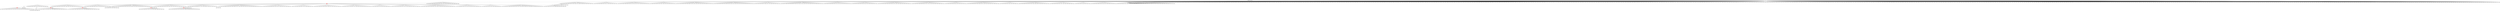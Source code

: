 digraph g {
	"41" -> "42";
	"42" [color=indianred1, style=filled, label="11"];
	"40" -> "41";
	"41" [label="10"];
	"37" -> "38";
	"38" [label="42"];
	"35" -> "36";
	"36" [color=indianred1, style=filled, label="48"];
	"35" -> "37";
	"37" [label="43"];
	"34" -> "35";
	"35" [label="2"];
	"26" -> "27";
	"27" [color=indianred1, style=filled, label="9"];
	"25" -> "26";
	"26" [label="23"];
	"23" -> "24";
	"24" [label="39"];
	"19" -> "20";
	"20" [color=indianred1, style=filled, label="46"];
	"18" -> "19";
	"19" [label="25"];
	"16" -> "17";
	"17" [color=indianred1, style=filled, label="29"];
	"15" -> "16";
	"16" [label="44"];
	"11" -> "12";
	"12" [label="45"];
	"10" -> "11";
	"11" [label="38"];
	"10" -> "13";
	"13" [label="47"];
	"10" -> "14";
	"14" [label="31"];
	"10" -> "15";
	"15" [label="29"];
	"10" -> "18";
	"18" [label="46"];
	"10" -> "21";
	"21" [label="15"];
	"10" -> "22";
	"22" [label="8"];
	"10" -> "23";
	"23" [label="7"];
	"10" -> "25";
	"25" [label="9"];
	"10" -> "28";
	"28" [label="20"];
	"10" -> "29";
	"29" [label="6"];
	"10" -> "30";
	"30" [label="19"];
	"10" -> "31";
	"31" [label="37"];
	"10" -> "32";
	"32" [label="27"];
	"10" -> "33";
	"33" [label="30"];
	"10" -> "34";
	"34" [label="48"];
	"10" -> "39";
	"39" [label="33"];
	"10" -> "40";
	"40" [label="11"];
	"9" -> "10";
	"10" [color=indianred1, style=filled, label="35"];
	"2" -> "3";
	"3" [label="1"];
	"0" -> "1";
	"1" [label="34"];
	"0" -> "2";
	"2" [label="12"];
	"0" -> "4";
	"4" [label="24"];
	"0" -> "5";
	"5" [label="50"];
	"0" -> "6";
	"6" [label="21"];
	"0" -> "7";
	"7" [label="32"];
	"0" -> "8";
	"8" [label="17"];
	"0" -> "9";
	"9" [label="35"];
	"0" -> "43";
	"43" [label="3"];
	"0" -> "44";
	"44" [label="36"];
	"0" -> "45";
	"45" [label="41"];
	"0" -> "46";
	"46" [label="16"];
	"0" -> "47";
	"47" [label="13"];
	"0" -> "48";
	"48" [label="28"];
	"0" -> "49";
	"49" [label="49"];
	"0" -> "50";
	"50" [label="14"];
	"0" -> "51";
	"51" [label="22"];
	"0" -> "52";
	"52" [label="4"];
	"0" -> "53";
	"53" [label="5"];
	"0" -> "54";
	"54" [label="40"];
	"0" -> "55";
	"55" [label="18"];
	"0" -> "56";
	"56" [label="26"];
	"0" [label="germline"];
	"0" -> "cell1";
	"cell1" [shape=box];
	"0" -> "cell2";
	"cell2" [shape=box];
	"34" -> "cell3";
	"cell3" [shape=box];
	"0" -> "cell4";
	"cell4" [shape=box];
	"44" -> "cell5";
	"cell5" [shape=box];
	"0" -> "cell6";
	"cell6" [shape=box];
	"27" -> "cell7";
	"cell7" [shape=box];
	"0" -> "cell8";
	"cell8" [shape=box];
	"0" -> "cell9";
	"cell9" [shape=box];
	"11" -> "cell10";
	"cell10" [shape=box];
	"31" -> "cell11";
	"cell11" [shape=box];
	"48" -> "cell12";
	"cell12" [shape=box];
	"30" -> "cell13";
	"cell13" [shape=box];
	"53" -> "cell14";
	"cell14" [shape=box];
	"0" -> "cell15";
	"cell15" [shape=box];
	"1" -> "cell16";
	"cell16" [shape=box];
	"40" -> "cell17";
	"cell17" [shape=box];
	"0" -> "cell18";
	"cell18" [shape=box];
	"49" -> "cell19";
	"cell19" [shape=box];
	"3" -> "cell20";
	"cell20" [shape=box];
	"0" -> "cell21";
	"cell21" [shape=box];
	"53" -> "cell22";
	"cell22" [shape=box];
	"0" -> "cell23";
	"cell23" [shape=box];
	"36" -> "cell24";
	"cell24" [shape=box];
	"0" -> "cell25";
	"cell25" [shape=box];
	"0" -> "cell26";
	"cell26" [shape=box];
	"0" -> "cell27";
	"cell27" [shape=box];
	"7" -> "cell28";
	"cell28" [shape=box];
	"0" -> "cell29";
	"cell29" [shape=box];
	"4" -> "cell30";
	"cell30" [shape=box];
	"54" -> "cell31";
	"cell31" [shape=box];
	"0" -> "cell32";
	"cell32" [shape=box];
	"29" -> "cell33";
	"cell33" [shape=box];
	"13" -> "cell34";
	"cell34" [shape=box];
	"0" -> "cell35";
	"cell35" [shape=box];
	"0" -> "cell36";
	"cell36" [shape=box];
	"0" -> "cell37";
	"cell37" [shape=box];
	"0" -> "cell38";
	"cell38" [shape=box];
	"0" -> "cell39";
	"cell39" [shape=box];
	"54" -> "cell40";
	"cell40" [shape=box];
	"45" -> "cell41";
	"cell41" [shape=box];
	"0" -> "cell42";
	"cell42" [shape=box];
	"0" -> "cell43";
	"cell43" [shape=box];
	"0" -> "cell44";
	"cell44" [shape=box];
	"0" -> "cell45";
	"cell45" [shape=box];
	"49" -> "cell46";
	"cell46" [shape=box];
	"0" -> "cell47";
	"cell47" [shape=box];
	"0" -> "cell48";
	"cell48" [shape=box];
	"0" -> "cell49";
	"cell49" [shape=box];
	"0" -> "cell50";
	"cell50" [shape=box];
	"0" -> "cell51";
	"cell51" [shape=box];
	"24" -> "cell52";
	"cell52" [shape=box];
	"14" -> "cell53";
	"cell53" [shape=box];
	"45" -> "cell54";
	"cell54" [shape=box];
	"55" -> "cell55";
	"cell55" [shape=box];
	"20" -> "cell56";
	"cell56" [shape=box];
	"0" -> "cell57";
	"cell57" [shape=box];
	"45" -> "cell58";
	"cell58" [shape=box];
	"0" -> "cell59";
	"cell59" [shape=box];
	"0" -> "cell60";
	"cell60" [shape=box];
	"22" -> "cell61";
	"cell61" [shape=box];
	"0" -> "cell62";
	"cell62" [shape=box];
	"0" -> "cell63";
	"cell63" [shape=box];
	"0" -> "cell64";
	"cell64" [shape=box];
	"2" -> "cell65";
	"cell65" [shape=box];
	"0" -> "cell66";
	"cell66" [shape=box];
	"25" -> "cell67";
	"cell67" [shape=box];
	"0" -> "cell68";
	"cell68" [shape=box];
	"0" -> "cell69";
	"cell69" [shape=box];
	"0" -> "cell70";
	"cell70" [shape=box];
	"0" -> "cell71";
	"cell71" [shape=box];
	"0" -> "cell72";
	"cell72" [shape=box];
	"0" -> "cell73";
	"cell73" [shape=box];
	"0" -> "cell74";
	"cell74" [shape=box];
	"23" -> "cell75";
	"cell75" [shape=box];
	"0" -> "cell76";
	"cell76" [shape=box];
	"29" -> "cell77";
	"cell77" [shape=box];
	"48" -> "cell78";
	"cell78" [shape=box];
	"7" -> "cell79";
	"cell79" [shape=box];
	"0" -> "cell80";
	"cell80" [shape=box];
	"0" -> "cell81";
	"cell81" [shape=box];
	"0" -> "cell82";
	"cell82" [shape=box];
	"0" -> "cell83";
	"cell83" [shape=box];
	"0" -> "cell84";
	"cell84" [shape=box];
	"0" -> "cell85";
	"cell85" [shape=box];
	"0" -> "cell86";
	"cell86" [shape=box];
	"33" -> "cell87";
	"cell87" [shape=box];
	"0" -> "cell88";
	"cell88" [shape=box];
	"0" -> "cell89";
	"cell89" [shape=box];
	"46" -> "cell90";
	"cell90" [shape=box];
	"33" -> "cell91";
	"cell91" [shape=box];
	"0" -> "cell92";
	"cell92" [shape=box];
	"22" -> "cell93";
	"cell93" [shape=box];
	"44" -> "cell94";
	"cell94" [shape=box];
	"6" -> "cell95";
	"cell95" [shape=box];
	"0" -> "cell96";
	"cell96" [shape=box];
	"0" -> "cell97";
	"cell97" [shape=box];
	"55" -> "cell98";
	"cell98" [shape=box];
	"0" -> "cell99";
	"cell99" [shape=box];
	"56" -> "cell100";
	"cell100" [shape=box];
	"0" -> "cell101";
	"cell101" [shape=box];
	"0" -> "cell102";
	"cell102" [shape=box];
	"25" -> "cell103";
	"cell103" [shape=box];
	"11" -> "cell104";
	"cell104" [shape=box];
	"0" -> "cell105";
	"cell105" [shape=box];
	"33" -> "cell106";
	"cell106" [shape=box];
	"27" -> "cell107";
	"cell107" [shape=box];
	"0" -> "cell108";
	"cell108" [shape=box];
	"26" -> "cell109";
	"cell109" [shape=box];
	"0" -> "cell110";
	"cell110" [shape=box];
	"0" -> "cell111";
	"cell111" [shape=box];
	"28" -> "cell112";
	"cell112" [shape=box];
	"0" -> "cell113";
	"cell113" [shape=box];
	"0" -> "cell114";
	"cell114" [shape=box];
	"32" -> "cell115";
	"cell115" [shape=box];
	"0" -> "cell116";
	"cell116" [shape=box];
	"0" -> "cell117";
	"cell117" [shape=box];
	"52" -> "cell118";
	"cell118" [shape=box];
	"0" -> "cell119";
	"cell119" [shape=box];
	"50" -> "cell120";
	"cell120" [shape=box];
	"0" -> "cell121";
	"cell121" [shape=box];
	"0" -> "cell122";
	"cell122" [shape=box];
	"0" -> "cell123";
	"cell123" [shape=box];
	"0" -> "cell124";
	"cell124" [shape=box];
	"5" -> "cell125";
	"cell125" [shape=box];
	"45" -> "cell126";
	"cell126" [shape=box];
	"9" -> "cell127";
	"cell127" [shape=box];
	"23" -> "cell128";
	"cell128" [shape=box];
	"36" -> "cell129";
	"cell129" [shape=box];
	"38" -> "cell130";
	"cell130" [shape=box];
	"0" -> "cell131";
	"cell131" [shape=box];
	"0" -> "cell132";
	"cell132" [shape=box];
	"0" -> "cell133";
	"cell133" [shape=box];
	"36" -> "cell134";
	"cell134" [shape=box];
	"0" -> "cell135";
	"cell135" [shape=box];
	"0" -> "cell136";
	"cell136" [shape=box];
	"29" -> "cell137";
	"cell137" [shape=box];
	"0" -> "cell138";
	"cell138" [shape=box];
	"0" -> "cell139";
	"cell139" [shape=box];
	"55" -> "cell140";
	"cell140" [shape=box];
	"6" -> "cell141";
	"cell141" [shape=box];
	"11" -> "cell142";
	"cell142" [shape=box];
	"0" -> "cell143";
	"cell143" [shape=box];
	"0" -> "cell144";
	"cell144" [shape=box];
	"7" -> "cell145";
	"cell145" [shape=box];
	"0" -> "cell146";
	"cell146" [shape=box];
	"33" -> "cell147";
	"cell147" [shape=box];
	"13" -> "cell148";
	"cell148" [shape=box];
	"18" -> "cell149";
	"cell149" [shape=box];
	"0" -> "cell150";
	"cell150" [shape=box];
	"0" -> "cell151";
	"cell151" [shape=box];
	"17" -> "cell152";
	"cell152" [shape=box];
	"49" -> "cell153";
	"cell153" [shape=box];
	"28" -> "cell154";
	"cell154" [shape=box];
	"0" -> "cell155";
	"cell155" [shape=box];
	"54" -> "cell156";
	"cell156" [shape=box];
	"0" -> "cell157";
	"cell157" [shape=box];
	"32" -> "cell158";
	"cell158" [shape=box];
	"0" -> "cell159";
	"cell159" [shape=box];
	"23" -> "cell160";
	"cell160" [shape=box];
	"0" -> "cell161";
	"cell161" [shape=box];
	"0" -> "cell162";
	"cell162" [shape=box];
	"0" -> "cell163";
	"cell163" [shape=box];
	"21" -> "cell164";
	"cell164" [shape=box];
	"0" -> "cell165";
	"cell165" [shape=box];
	"55" -> "cell166";
	"cell166" [shape=box];
	"55" -> "cell167";
	"cell167" [shape=box];
	"28" -> "cell168";
	"cell168" [shape=box];
	"34" -> "cell169";
	"cell169" [shape=box];
	"46" -> "cell170";
	"cell170" [shape=box];
	"55" -> "cell171";
	"cell171" [shape=box];
	"0" -> "cell172";
	"cell172" [shape=box];
	"0" -> "cell173";
	"cell173" [shape=box];
	"17" -> "cell174";
	"cell174" [shape=box];
	"0" -> "cell175";
	"cell175" [shape=box];
	"16" -> "cell176";
	"cell176" [shape=box];
	"14" -> "cell177";
	"cell177" [shape=box];
	"0" -> "cell178";
	"cell178" [shape=box];
	"0" -> "cell179";
	"cell179" [shape=box];
	"56" -> "cell180";
	"cell180" [shape=box];
	"42" -> "cell181";
	"cell181" [shape=box];
	"0" -> "cell182";
	"cell182" [shape=box];
	"9" -> "cell183";
	"cell183" [shape=box];
	"13" -> "cell184";
	"cell184" [shape=box];
	"0" -> "cell185";
	"cell185" [shape=box];
	"45" -> "cell186";
	"cell186" [shape=box];
	"34" -> "cell187";
	"cell187" [shape=box];
	"55" -> "cell188";
	"cell188" [shape=box];
	"0" -> "cell189";
	"cell189" [shape=box];
	"20" -> "cell190";
	"cell190" [shape=box];
	"6" -> "cell191";
	"cell191" [shape=box];
	"46" -> "cell192";
	"cell192" [shape=box];
	"4" -> "cell193";
	"cell193" [shape=box];
	"0" -> "cell194";
	"cell194" [shape=box];
	"0" -> "cell195";
	"cell195" [shape=box];
	"0" -> "cell196";
	"cell196" [shape=box];
	"0" -> "cell197";
	"cell197" [shape=box];
	"0" -> "cell198";
	"cell198" [shape=box];
	"7" -> "cell199";
	"cell199" [shape=box];
	"14" -> "cell200";
	"cell200" [shape=box];
	"46" -> "cell201";
	"cell201" [shape=box];
	"0" -> "cell202";
	"cell202" [shape=box];
	"0" -> "cell203";
	"cell203" [shape=box];
	"12" -> "cell204";
	"cell204" [shape=box];
	"44" -> "cell205";
	"cell205" [shape=box];
	"36" -> "cell206";
	"cell206" [shape=box];
	"0" -> "cell207";
	"cell207" [shape=box];
	"0" -> "cell208";
	"cell208" [shape=box];
	"8" -> "cell209";
	"cell209" [shape=box];
	"30" -> "cell210";
	"cell210" [shape=box];
	"31" -> "cell211";
	"cell211" [shape=box];
	"0" -> "cell212";
	"cell212" [shape=box];
	"0" -> "cell213";
	"cell213" [shape=box];
	"47" -> "cell214";
	"cell214" [shape=box];
	"13" -> "cell215";
	"cell215" [shape=box];
	"50" -> "cell216";
	"cell216" [shape=box];
	"0" -> "cell217";
	"cell217" [shape=box];
	"12" -> "cell218";
	"cell218" [shape=box];
	"29" -> "cell219";
	"cell219" [shape=box];
	"0" -> "cell220";
	"cell220" [shape=box];
	"0" -> "cell221";
	"cell221" [shape=box];
	"22" -> "cell222";
	"cell222" [shape=box];
	"43" -> "cell223";
	"cell223" [shape=box];
	"7" -> "cell224";
	"cell224" [shape=box];
	"0" -> "cell225";
	"cell225" [shape=box];
	"0" -> "cell226";
	"cell226" [shape=box];
	"9" -> "cell227";
	"cell227" [shape=box];
	"0" -> "cell228";
	"cell228" [shape=box];
	"48" -> "cell229";
	"cell229" [shape=box];
	"0" -> "cell230";
	"cell230" [shape=box];
	"30" -> "cell231";
	"cell231" [shape=box];
	"32" -> "cell232";
	"cell232" [shape=box];
	"32" -> "cell233";
	"cell233" [shape=box];
	"19" -> "cell234";
	"cell234" [shape=box];
	"27" -> "cell235";
	"cell235" [shape=box];
	"43" -> "cell236";
	"cell236" [shape=box];
	"0" -> "cell237";
	"cell237" [shape=box];
	"0" -> "cell238";
	"cell238" [shape=box];
	"0" -> "cell239";
	"cell239" [shape=box];
	"0" -> "cell240";
	"cell240" [shape=box];
	"0" -> "cell241";
	"cell241" [shape=box];
	"4" -> "cell242";
	"cell242" [shape=box];
	"17" -> "cell243";
	"cell243" [shape=box];
	"8" -> "cell244";
	"cell244" [shape=box];
	"0" -> "cell245";
	"cell245" [shape=box];
	"0" -> "cell246";
	"cell246" [shape=box];
	"1" -> "cell247";
	"cell247" [shape=box];
	"0" -> "cell248";
	"cell248" [shape=box];
	"29" -> "cell249";
	"cell249" [shape=box];
	"0" -> "cell250";
	"cell250" [shape=box];
	"0" -> "cell251";
	"cell251" [shape=box];
	"14" -> "cell252";
	"cell252" [shape=box];
	"0" -> "cell253";
	"cell253" [shape=box];
	"6" -> "cell254";
	"cell254" [shape=box];
	"17" -> "cell255";
	"cell255" [shape=box];
	"40" -> "cell256";
	"cell256" [shape=box];
	"0" -> "cell257";
	"cell257" [shape=box];
	"2" -> "cell258";
	"cell258" [shape=box];
	"29" -> "cell259";
	"cell259" [shape=box];
	"0" -> "cell260";
	"cell260" [shape=box];
	"20" -> "cell261";
	"cell261" [shape=box];
	"0" -> "cell262";
	"cell262" [shape=box];
	"0" -> "cell263";
	"cell263" [shape=box];
	"42" -> "cell264";
	"cell264" [shape=box];
	"2" -> "cell265";
	"cell265" [shape=box];
	"0" -> "cell266";
	"cell266" [shape=box];
	"6" -> "cell267";
	"cell267" [shape=box];
	"0" -> "cell268";
	"cell268" [shape=box];
	"20" -> "cell269";
	"cell269" [shape=box];
	"0" -> "cell270";
	"cell270" [shape=box];
	"0" -> "cell271";
	"cell271" [shape=box];
	"0" -> "cell272";
	"cell272" [shape=box];
	"29" -> "cell273";
	"cell273" [shape=box];
	"43" -> "cell274";
	"cell274" [shape=box];
	"0" -> "cell275";
	"cell275" [shape=box];
	"0" -> "cell276";
	"cell276" [shape=box];
	"42" -> "cell277";
	"cell277" [shape=box];
	"0" -> "cell278";
	"cell278" [shape=box];
	"17" -> "cell279";
	"cell279" [shape=box];
	"34" -> "cell280";
	"cell280" [shape=box];
	"0" -> "cell281";
	"cell281" [shape=box];
	"0" -> "cell282";
	"cell282" [shape=box];
	"28" -> "cell283";
	"cell283" [shape=box];
	"50" -> "cell284";
	"cell284" [shape=box];
	"2" -> "cell285";
	"cell285" [shape=box];
	"49" -> "cell286";
	"cell286" [shape=box];
	"53" -> "cell287";
	"cell287" [shape=box];
	"0" -> "cell288";
	"cell288" [shape=box];
	"0" -> "cell289";
	"cell289" [shape=box];
	"0" -> "cell290";
	"cell290" [shape=box];
	"0" -> "cell291";
	"cell291" [shape=box];
	"28" -> "cell292";
	"cell292" [shape=box];
	"0" -> "cell293";
	"cell293" [shape=box];
	"30" -> "cell294";
	"cell294" [shape=box];
	"0" -> "cell295";
	"cell295" [shape=box];
	"32" -> "cell296";
	"cell296" [shape=box];
	"21" -> "cell297";
	"cell297" [shape=box];
	"0" -> "cell298";
	"cell298" [shape=box];
	"55" -> "cell299";
	"cell299" [shape=box];
	"53" -> "cell300";
	"cell300" [shape=box];
	"0" -> "cell301";
	"cell301" [shape=box];
	"0" -> "cell302";
	"cell302" [shape=box];
	"0" -> "cell303";
	"cell303" [shape=box];
	"0" -> "cell304";
	"cell304" [shape=box];
	"51" -> "cell305";
	"cell305" [shape=box];
	"0" -> "cell306";
	"cell306" [shape=box];
	"0" -> "cell307";
	"cell307" [shape=box];
	"0" -> "cell308";
	"cell308" [shape=box];
	"14" -> "cell309";
	"cell309" [shape=box];
	"0" -> "cell310";
	"cell310" [shape=box];
	"47" -> "cell311";
	"cell311" [shape=box];
	"0" -> "cell312";
	"cell312" [shape=box];
	"0" -> "cell313";
	"cell313" [shape=box];
	"29" -> "cell314";
	"cell314" [shape=box];
	"0" -> "cell315";
	"cell315" [shape=box];
	"0" -> "cell316";
	"cell316" [shape=box];
	"0" -> "cell317";
	"cell317" [shape=box];
	"0" -> "cell318";
	"cell318" [shape=box];
	"0" -> "cell319";
	"cell319" [shape=box];
	"51" -> "cell320";
	"cell320" [shape=box];
	"4" -> "cell321";
	"cell321" [shape=box];
	"48" -> "cell322";
	"cell322" [shape=box];
	"49" -> "cell323";
	"cell323" [shape=box];
	"0" -> "cell324";
	"cell324" [shape=box];
	"0" -> "cell325";
	"cell325" [shape=box];
	"51" -> "cell326";
	"cell326" [shape=box];
	"21" -> "cell327";
	"cell327" [shape=box];
	"33" -> "cell328";
	"cell328" [shape=box];
	"0" -> "cell329";
	"cell329" [shape=box];
	"0" -> "cell330";
	"cell330" [shape=box];
	"53" -> "cell331";
	"cell331" [shape=box];
	"45" -> "cell332";
	"cell332" [shape=box];
	"0" -> "cell333";
	"cell333" [shape=box];
	"15" -> "cell334";
	"cell334" [shape=box];
	"0" -> "cell335";
	"cell335" [shape=box];
	"31" -> "cell336";
	"cell336" [shape=box];
	"0" -> "cell337";
	"cell337" [shape=box];
	"23" -> "cell338";
	"cell338" [shape=box];
	"0" -> "cell339";
	"cell339" [shape=box];
	"0" -> "cell340";
	"cell340" [shape=box];
	"0" -> "cell341";
	"cell341" [shape=box];
	"0" -> "cell342";
	"cell342" [shape=box];
	"0" -> "cell343";
	"cell343" [shape=box];
	"54" -> "cell344";
	"cell344" [shape=box];
	"0" -> "cell345";
	"cell345" [shape=box];
	"0" -> "cell346";
	"cell346" [shape=box];
	"0" -> "cell347";
	"cell347" [shape=box];
	"23" -> "cell348";
	"cell348" [shape=box];
	"0" -> "cell349";
	"cell349" [shape=box];
	"45" -> "cell350";
	"cell350" [shape=box];
	"0" -> "cell351";
	"cell351" [shape=box];
	"0" -> "cell352";
	"cell352" [shape=box];
	"51" -> "cell353";
	"cell353" [shape=box];
	"0" -> "cell354";
	"cell354" [shape=box];
	"14" -> "cell355";
	"cell355" [shape=box];
	"0" -> "cell356";
	"cell356" [shape=box];
	"0" -> "cell357";
	"cell357" [shape=box];
	"42" -> "cell358";
	"cell358" [shape=box];
	"0" -> "cell359";
	"cell359" [shape=box];
	"0" -> "cell360";
	"cell360" [shape=box];
	"27" -> "cell361";
	"cell361" [shape=box];
	"39" -> "cell362";
	"cell362" [shape=box];
	"0" -> "cell363";
	"cell363" [shape=box];
	"43" -> "cell364";
	"cell364" [shape=box];
	"54" -> "cell365";
	"cell365" [shape=box];
	"5" -> "cell366";
	"cell366" [shape=box];
	"0" -> "cell367";
	"cell367" [shape=box];
	"0" -> "cell368";
	"cell368" [shape=box];
	"15" -> "cell369";
	"cell369" [shape=box];
	"0" -> "cell370";
	"cell370" [shape=box];
	"0" -> "cell371";
	"cell371" [shape=box];
	"18" -> "cell372";
	"cell372" [shape=box];
	"0" -> "cell373";
	"cell373" [shape=box];
	"0" -> "cell374";
	"cell374" [shape=box];
	"33" -> "cell375";
	"cell375" [shape=box];
	"0" -> "cell376";
	"cell376" [shape=box];
	"25" -> "cell377";
	"cell377" [shape=box];
	"0" -> "cell378";
	"cell378" [shape=box];
	"0" -> "cell379";
	"cell379" [shape=box];
	"11" -> "cell380";
	"cell380" [shape=box];
	"1" -> "cell381";
	"cell381" [shape=box];
	"0" -> "cell382";
	"cell382" [shape=box];
	"0" -> "cell383";
	"cell383" [shape=box];
	"0" -> "cell384";
	"cell384" [shape=box];
	"0" -> "cell385";
	"cell385" [shape=box];
	"0" -> "cell386";
	"cell386" [shape=box];
	"55" -> "cell387";
	"cell387" [shape=box];
	"25" -> "cell388";
	"cell388" [shape=box];
	"0" -> "cell389";
	"cell389" [shape=box];
	"45" -> "cell390";
	"cell390" [shape=box];
	"0" -> "cell391";
	"cell391" [shape=box];
	"23" -> "cell392";
	"cell392" [shape=box];
	"0" -> "cell393";
	"cell393" [shape=box];
	"16" -> "cell394";
	"cell394" [shape=box];
	"0" -> "cell395";
	"cell395" [shape=box];
	"2" -> "cell396";
	"cell396" [shape=box];
	"0" -> "cell397";
	"cell397" [shape=box];
	"0" -> "cell398";
	"cell398" [shape=box];
	"0" -> "cell399";
	"cell399" [shape=box];
	"2" -> "cell400";
	"cell400" [shape=box];
	"0" -> "cell401";
	"cell401" [shape=box];
	"46" -> "cell402";
	"cell402" [shape=box];
	"0" -> "cell403";
	"cell403" [shape=box];
	"47" -> "cell404";
	"cell404" [shape=box];
	"33" -> "cell405";
	"cell405" [shape=box];
	"1" -> "cell406";
	"cell406" [shape=box];
	"17" -> "cell407";
	"cell407" [shape=box];
	"0" -> "cell408";
	"cell408" [shape=box];
	"0" -> "cell409";
	"cell409" [shape=box];
	"22" -> "cell410";
	"cell410" [shape=box];
	"22" -> "cell411";
	"cell411" [shape=box];
	"0" -> "cell412";
	"cell412" [shape=box];
	"51" -> "cell413";
	"cell413" [shape=box];
	"0" -> "cell414";
	"cell414" [shape=box];
	"8" -> "cell415";
	"cell415" [shape=box];
	"0" -> "cell416";
	"cell416" [shape=box];
	"36" -> "cell417";
	"cell417" [shape=box];
	"11" -> "cell418";
	"cell418" [shape=box];
	"44" -> "cell419";
	"cell419" [shape=box];
	"0" -> "cell420";
	"cell420" [shape=box];
	"47" -> "cell421";
	"cell421" [shape=box];
	"0" -> "cell422";
	"cell422" [shape=box];
	"5" -> "cell423";
	"cell423" [shape=box];
	"0" -> "cell424";
	"cell424" [shape=box];
	"14" -> "cell425";
	"cell425" [shape=box];
	"33" -> "cell426";
	"cell426" [shape=box];
	"29" -> "cell427";
	"cell427" [shape=box];
	"11" -> "cell428";
	"cell428" [shape=box];
	"5" -> "cell429";
	"cell429" [shape=box];
	"0" -> "cell430";
	"cell430" [shape=box];
	"0" -> "cell431";
	"cell431" [shape=box];
	"8" -> "cell432";
	"cell432" [shape=box];
	"0" -> "cell433";
	"cell433" [shape=box];
	"55" -> "cell434";
	"cell434" [shape=box];
	"19" -> "cell435";
	"cell435" [shape=box];
	"28" -> "cell436";
	"cell436" [shape=box];
	"0" -> "cell437";
	"cell437" [shape=box];
	"40" -> "cell438";
	"cell438" [shape=box];
	"0" -> "cell439";
	"cell439" [shape=box];
	"43" -> "cell440";
	"cell440" [shape=box];
	"20" -> "cell441";
	"cell441" [shape=box];
	"49" -> "cell442";
	"cell442" [shape=box];
	"54" -> "cell443";
	"cell443" [shape=box];
	"0" -> "cell444";
	"cell444" [shape=box];
	"28" -> "cell445";
	"cell445" [shape=box];
	"30" -> "cell446";
	"cell446" [shape=box];
	"0" -> "cell447";
	"cell447" [shape=box];
	"23" -> "cell448";
	"cell448" [shape=box];
	"45" -> "cell449";
	"cell449" [shape=box];
	"0" -> "cell450";
	"cell450" [shape=box];
	"54" -> "cell451";
	"cell451" [shape=box];
	"21" -> "cell452";
	"cell452" [shape=box];
	"0" -> "cell453";
	"cell453" [shape=box];
	"0" -> "cell454";
	"cell454" [shape=box];
	"36" -> "cell455";
	"cell455" [shape=box];
	"54" -> "cell456";
	"cell456" [shape=box];
	"0" -> "cell457";
	"cell457" [shape=box];
	"0" -> "cell458";
	"cell458" [shape=box];
	"44" -> "cell459";
	"cell459" [shape=box];
	"32" -> "cell460";
	"cell460" [shape=box];
	"39" -> "cell461";
	"cell461" [shape=box];
	"0" -> "cell462";
	"cell462" [shape=box];
	"0" -> "cell463";
	"cell463" [shape=box];
	"23" -> "cell464";
	"cell464" [shape=box];
	"0" -> "cell465";
	"cell465" [shape=box];
	"0" -> "cell466";
	"cell466" [shape=box];
	"0" -> "cell467";
	"cell467" [shape=box];
	"0" -> "cell468";
	"cell468" [shape=box];
	"0" -> "cell469";
	"cell469" [shape=box];
	"45" -> "cell470";
	"cell470" [shape=box];
	"0" -> "cell471";
	"cell471" [shape=box];
	"0" -> "cell472";
	"cell472" [shape=box];
	"0" -> "cell473";
	"cell473" [shape=box];
	"2" -> "cell474";
	"cell474" [shape=box];
	"0" -> "cell475";
	"cell475" [shape=box];
	"0" -> "cell476";
	"cell476" [shape=box];
	"0" -> "cell477";
	"cell477" [shape=box];
	"14" -> "cell478";
	"cell478" [shape=box];
	"0" -> "cell479";
	"cell479" [shape=box];
	"0" -> "cell480";
	"cell480" [shape=box];
	"0" -> "cell481";
	"cell481" [shape=box];
	"23" -> "cell482";
	"cell482" [shape=box];
	"0" -> "cell483";
	"cell483" [shape=box];
	"23" -> "cell484";
	"cell484" [shape=box];
	"42" -> "cell485";
	"cell485" [shape=box];
	"0" -> "cell486";
	"cell486" [shape=box];
	"20" -> "cell487";
	"cell487" [shape=box];
	"0" -> "cell488";
	"cell488" [shape=box];
	"0" -> "cell489";
	"cell489" [shape=box];
	"0" -> "cell490";
	"cell490" [shape=box];
	"7" -> "cell491";
	"cell491" [shape=box];
	"3" -> "cell492";
	"cell492" [shape=box];
	"0" -> "cell493";
	"cell493" [shape=box];
	"24" -> "cell494";
	"cell494" [shape=box];
	"0" -> "cell495";
	"cell495" [shape=box];
	"9" -> "cell496";
	"cell496" [shape=box];
	"17" -> "cell497";
	"cell497" [shape=box];
	"0" -> "cell498";
	"cell498" [shape=box];
	"36" -> "cell499";
	"cell499" [shape=box];
	"0" -> "cell500";
	"cell500" [shape=box];
	"0" -> "cell501";
	"cell501" [shape=box];
	"26" -> "cell502";
	"cell502" [shape=box];
	"0" -> "cell503";
	"cell503" [shape=box];
	"40" -> "cell504";
	"cell504" [shape=box];
	"36" -> "cell505";
	"cell505" [shape=box];
	"0" -> "cell506";
	"cell506" [shape=box];
	"0" -> "cell507";
	"cell507" [shape=box];
	"40" -> "cell508";
	"cell508" [shape=box];
	"15" -> "cell509";
	"cell509" [shape=box];
	"56" -> "cell510";
	"cell510" [shape=box];
	"7" -> "cell511";
	"cell511" [shape=box];
	"20" -> "cell512";
	"cell512" [shape=box];
	"0" -> "cell513";
	"cell513" [shape=box];
	"0" -> "cell514";
	"cell514" [shape=box];
	"47" -> "cell515";
	"cell515" [shape=box];
	"0" -> "cell516";
	"cell516" [shape=box];
	"21" -> "cell517";
	"cell517" [shape=box];
	"46" -> "cell518";
	"cell518" [shape=box];
	"0" -> "cell519";
	"cell519" [shape=box];
	"0" -> "cell520";
	"cell520" [shape=box];
	"0" -> "cell521";
	"cell521" [shape=box];
	"0" -> "cell522";
	"cell522" [shape=box];
	"0" -> "cell523";
	"cell523" [shape=box];
	"0" -> "cell524";
	"cell524" [shape=box];
	"36" -> "cell525";
	"cell525" [shape=box];
	"0" -> "cell526";
	"cell526" [shape=box];
	"5" -> "cell527";
	"cell527" [shape=box];
	"0" -> "cell528";
	"cell528" [shape=box];
	"4" -> "cell529";
	"cell529" [shape=box];
	"9" -> "cell530";
	"cell530" [shape=box];
	"18" -> "cell531";
	"cell531" [shape=box];
	"7" -> "cell532";
	"cell532" [shape=box];
	"0" -> "cell533";
	"cell533" [shape=box];
	"21" -> "cell534";
	"cell534" [shape=box];
	"1" -> "cell535";
	"cell535" [shape=box];
	"0" -> "cell536";
	"cell536" [shape=box];
	"0" -> "cell537";
	"cell537" [shape=box];
	"0" -> "cell538";
	"cell538" [shape=box];
	"40" -> "cell539";
	"cell539" [shape=box];
	"0" -> "cell540";
	"cell540" [shape=box];
	"0" -> "cell541";
	"cell541" [shape=box];
	"0" -> "cell542";
	"cell542" [shape=box];
	"22" -> "cell543";
	"cell543" [shape=box];
	"6" -> "cell544";
	"cell544" [shape=box];
	"0" -> "cell545";
	"cell545" [shape=box];
	"8" -> "cell546";
	"cell546" [shape=box];
	"0" -> "cell547";
	"cell547" [shape=box];
	"45" -> "cell548";
	"cell548" [shape=box];
	"0" -> "cell549";
	"cell549" [shape=box];
	"21" -> "cell550";
	"cell550" [shape=box];
	"0" -> "cell551";
	"cell551" [shape=box];
	"43" -> "cell552";
	"cell552" [shape=box];
	"0" -> "cell553";
	"cell553" [shape=box];
	"6" -> "cell554";
	"cell554" [shape=box];
	"0" -> "cell555";
	"cell555" [shape=box];
	"0" -> "cell556";
	"cell556" [shape=box];
	"21" -> "cell557";
	"cell557" [shape=box];
	"47" -> "cell558";
	"cell558" [shape=box];
	"17" -> "cell559";
	"cell559" [shape=box];
	"14" -> "cell560";
	"cell560" [shape=box];
	"1" -> "cell561";
	"cell561" [shape=box];
	"27" -> "cell562";
	"cell562" [shape=box];
	"0" -> "cell563";
	"cell563" [shape=box];
	"44" -> "cell564";
	"cell564" [shape=box];
	"0" -> "cell565";
	"cell565" [shape=box];
	"0" -> "cell566";
	"cell566" [shape=box];
	"0" -> "cell567";
	"cell567" [shape=box];
	"55" -> "cell568";
	"cell568" [shape=box];
	"0" -> "cell569";
	"cell569" [shape=box];
	"49" -> "cell570";
	"cell570" [shape=box];
	"0" -> "cell571";
	"cell571" [shape=box];
	"0" -> "cell572";
	"cell572" [shape=box];
	"9" -> "cell573";
	"cell573" [shape=box];
	"30" -> "cell574";
	"cell574" [shape=box];
	"0" -> "cell575";
	"cell575" [shape=box];
	"0" -> "cell576";
	"cell576" [shape=box];
	"15" -> "cell577";
	"cell577" [shape=box];
	"2" -> "cell578";
	"cell578" [shape=box];
	"0" -> "cell579";
	"cell579" [shape=box];
	"13" -> "cell580";
	"cell580" [shape=box];
	"39" -> "cell581";
	"cell581" [shape=box];
	"20" -> "cell582";
	"cell582" [shape=box];
	"0" -> "cell583";
	"cell583" [shape=box];
	"16" -> "cell584";
	"cell584" [shape=box];
	"0" -> "cell585";
	"cell585" [shape=box];
	"52" -> "cell586";
	"cell586" [shape=box];
	"51" -> "cell587";
	"cell587" [shape=box];
	"0" -> "cell588";
	"cell588" [shape=box];
	"53" -> "cell589";
	"cell589" [shape=box];
	"0" -> "cell590";
	"cell590" [shape=box];
	"51" -> "cell591";
	"cell591" [shape=box];
	"40" -> "cell592";
	"cell592" [shape=box];
	"0" -> "cell593";
	"cell593" [shape=box];
	"0" -> "cell594";
	"cell594" [shape=box];
	"0" -> "cell595";
	"cell595" [shape=box];
	"17" -> "cell596";
	"cell596" [shape=box];
	"56" -> "cell597";
	"cell597" [shape=box];
	"0" -> "cell598";
	"cell598" [shape=box];
	"25" -> "cell599";
	"cell599" [shape=box];
	"0" -> "cell600";
	"cell600" [shape=box];
	"22" -> "cell601";
	"cell601" [shape=box];
	"31" -> "cell602";
	"cell602" [shape=box];
	"48" -> "cell603";
	"cell603" [shape=box];
	"0" -> "cell604";
	"cell604" [shape=box];
	"0" -> "cell605";
	"cell605" [shape=box];
	"47" -> "cell606";
	"cell606" [shape=box];
	"0" -> "cell607";
	"cell607" [shape=box];
	"0" -> "cell608";
	"cell608" [shape=box];
	"0" -> "cell609";
	"cell609" [shape=box];
	"0" -> "cell610";
	"cell610" [shape=box];
	"0" -> "cell611";
	"cell611" [shape=box];
	"11" -> "cell612";
	"cell612" [shape=box];
	"0" -> "cell613";
	"cell613" [shape=box];
	"33" -> "cell614";
	"cell614" [shape=box];
	"45" -> "cell615";
	"cell615" [shape=box];
	"52" -> "cell616";
	"cell616" [shape=box];
	"0" -> "cell617";
	"cell617" [shape=box];
	"0" -> "cell618";
	"cell618" [shape=box];
	"0" -> "cell619";
	"cell619" [shape=box];
	"46" -> "cell620";
	"cell620" [shape=box];
	"33" -> "cell621";
	"cell621" [shape=box];
	"3" -> "cell622";
	"cell622" [shape=box];
	"0" -> "cell623";
	"cell623" [shape=box];
	"51" -> "cell624";
	"cell624" [shape=box];
	"24" -> "cell625";
	"cell625" [shape=box];
	"0" -> "cell626";
	"cell626" [shape=box];
	"34" -> "cell627";
	"cell627" [shape=box];
	"38" -> "cell628";
	"cell628" [shape=box];
	"4" -> "cell629";
	"cell629" [shape=box];
	"30" -> "cell630";
	"cell630" [shape=box];
	"33" -> "cell631";
	"cell631" [shape=box];
	"9" -> "cell632";
	"cell632" [shape=box];
	"15" -> "cell633";
	"cell633" [shape=box];
	"0" -> "cell634";
	"cell634" [shape=box];
	"55" -> "cell635";
	"cell635" [shape=box];
	"48" -> "cell636";
	"cell636" [shape=box];
	"29" -> "cell637";
	"cell637" [shape=box];
	"0" -> "cell638";
	"cell638" [shape=box];
	"9" -> "cell639";
	"cell639" [shape=box];
	"7" -> "cell640";
	"cell640" [shape=box];
	"0" -> "cell641";
	"cell641" [shape=box];
	"0" -> "cell642";
	"cell642" [shape=box];
	"0" -> "cell643";
	"cell643" [shape=box];
	"1" -> "cell644";
	"cell644" [shape=box];
	"51" -> "cell645";
	"cell645" [shape=box];
	"46" -> "cell646";
	"cell646" [shape=box];
	"0" -> "cell647";
	"cell647" [shape=box];
	"0" -> "cell648";
	"cell648" [shape=box];
	"48" -> "cell649";
	"cell649" [shape=box];
	"23" -> "cell650";
	"cell650" [shape=box];
	"45" -> "cell651";
	"cell651" [shape=box];
	"50" -> "cell652";
	"cell652" [shape=box];
	"33" -> "cell653";
	"cell653" [shape=box];
	"36" -> "cell654";
	"cell654" [shape=box];
	"0" -> "cell655";
	"cell655" [shape=box];
	"13" -> "cell656";
	"cell656" [shape=box];
	"18" -> "cell657";
	"cell657" [shape=box];
	"0" -> "cell658";
	"cell658" [shape=box];
	"43" -> "cell659";
	"cell659" [shape=box];
	"0" -> "cell660";
	"cell660" [shape=box];
	"11" -> "cell661";
	"cell661" [shape=box];
	"0" -> "cell662";
	"cell662" [shape=box];
	"0" -> "cell663";
	"cell663" [shape=box];
	"42" -> "cell664";
	"cell664" [shape=box];
	"11" -> "cell665";
	"cell665" [shape=box];
	"27" -> "cell666";
	"cell666" [shape=box];
	"0" -> "cell667";
	"cell667" [shape=box];
	"49" -> "cell668";
	"cell668" [shape=box];
	"6" -> "cell669";
	"cell669" [shape=box];
	"0" -> "cell670";
	"cell670" [shape=box];
	"0" -> "cell671";
	"cell671" [shape=box];
	"0" -> "cell672";
	"cell672" [shape=box];
	"13" -> "cell673";
	"cell673" [shape=box];
	"39" -> "cell674";
	"cell674" [shape=box];
	"0" -> "cell675";
	"cell675" [shape=box];
	"0" -> "cell676";
	"cell676" [shape=box];
	"0" -> "cell677";
	"cell677" [shape=box];
	"44" -> "cell678";
	"cell678" [shape=box];
	"30" -> "cell679";
	"cell679" [shape=box];
	"15" -> "cell680";
	"cell680" [shape=box];
	"30" -> "cell681";
	"cell681" [shape=box];
	"23" -> "cell682";
	"cell682" [shape=box];
	"0" -> "cell683";
	"cell683" [shape=box];
	"2" -> "cell684";
	"cell684" [shape=box];
	"30" -> "cell685";
	"cell685" [shape=box];
	"25" -> "cell686";
	"cell686" [shape=box];
	"9" -> "cell687";
	"cell687" [shape=box];
	"51" -> "cell688";
	"cell688" [shape=box];
	"17" -> "cell689";
	"cell689" [shape=box];
	"0" -> "cell690";
	"cell690" [shape=box];
	"0" -> "cell691";
	"cell691" [shape=box];
	"0" -> "cell692";
	"cell692" [shape=box];
	"0" -> "cell693";
	"cell693" [shape=box];
	"0" -> "cell694";
	"cell694" [shape=box];
	"0" -> "cell695";
	"cell695" [shape=box];
	"0" -> "cell696";
	"cell696" [shape=box];
	"43" -> "cell697";
	"cell697" [shape=box];
	"51" -> "cell698";
	"cell698" [shape=box];
	"0" -> "cell699";
	"cell699" [shape=box];
	"0" -> "cell700";
	"cell700" [shape=box];
	"0" -> "cell701";
	"cell701" [shape=box];
	"0" -> "cell702";
	"cell702" [shape=box];
	"42" -> "cell703";
	"cell703" [shape=box];
	"24" -> "cell704";
	"cell704" [shape=box];
	"6" -> "cell705";
	"cell705" [shape=box];
	"23" -> "cell706";
	"cell706" [shape=box];
	"0" -> "cell707";
	"cell707" [shape=box];
	"41" -> "cell708";
	"cell708" [shape=box];
	"18" -> "cell709";
	"cell709" [shape=box];
	"0" -> "cell710";
	"cell710" [shape=box];
	"0" -> "cell711";
	"cell711" [shape=box];
	"1" -> "cell712";
	"cell712" [shape=box];
	"0" -> "cell713";
	"cell713" [shape=box];
	"3" -> "cell714";
	"cell714" [shape=box];
	"0" -> "cell715";
	"cell715" [shape=box];
	"0" -> "cell716";
	"cell716" [shape=box];
	"15" -> "cell717";
	"cell717" [shape=box];
	"0" -> "cell718";
	"cell718" [shape=box];
	"8" -> "cell719";
	"cell719" [shape=box];
	"0" -> "cell720";
	"cell720" [shape=box];
	"0" -> "cell721";
	"cell721" [shape=box];
	"36" -> "cell722";
	"cell722" [shape=box];
	"48" -> "cell723";
	"cell723" [shape=box];
	"47" -> "cell724";
	"cell724" [shape=box];
	"18" -> "cell725";
	"cell725" [shape=box];
	"44" -> "cell726";
	"cell726" [shape=box];
	"47" -> "cell727";
	"cell727" [shape=box];
	"0" -> "cell728";
	"cell728" [shape=box];
	"0" -> "cell729";
	"cell729" [shape=box];
	"55" -> "cell730";
	"cell730" [shape=box];
	"0" -> "cell731";
	"cell731" [shape=box];
	"0" -> "cell732";
	"cell732" [shape=box];
	"0" -> "cell733";
	"cell733" [shape=box];
	"0" -> "cell734";
	"cell734" [shape=box];
	"0" -> "cell735";
	"cell735" [shape=box];
	"0" -> "cell736";
	"cell736" [shape=box];
	"0" -> "cell737";
	"cell737" [shape=box];
	"39" -> "cell738";
	"cell738" [shape=box];
	"0" -> "cell739";
	"cell739" [shape=box];
	"0" -> "cell740";
	"cell740" [shape=box];
	"0" -> "cell741";
	"cell741" [shape=box];
	"0" -> "cell742";
	"cell742" [shape=box];
	"11" -> "cell743";
	"cell743" [shape=box];
	"0" -> "cell744";
	"cell744" [shape=box];
	"0" -> "cell745";
	"cell745" [shape=box];
	"50" -> "cell746";
	"cell746" [shape=box];
	"54" -> "cell747";
	"cell747" [shape=box];
	"34" -> "cell748";
	"cell748" [shape=box];
	"47" -> "cell749";
	"cell749" [shape=box];
	"0" -> "cell750";
	"cell750" [shape=box];
	"0" -> "cell751";
	"cell751" [shape=box];
	"0" -> "cell752";
	"cell752" [shape=box];
	"31" -> "cell753";
	"cell753" [shape=box];
	"51" -> "cell754";
	"cell754" [shape=box];
	"0" -> "cell755";
	"cell755" [shape=box];
	"46" -> "cell756";
	"cell756" [shape=box];
	"30" -> "cell757";
	"cell757" [shape=box];
	"0" -> "cell758";
	"cell758" [shape=box];
	"0" -> "cell759";
	"cell759" [shape=box];
	"48" -> "cell760";
	"cell760" [shape=box];
	"0" -> "cell761";
	"cell761" [shape=box];
	"55" -> "cell762";
	"cell762" [shape=box];
	"24" -> "cell763";
	"cell763" [shape=box];
	"39" -> "cell764";
	"cell764" [shape=box];
	"51" -> "cell765";
	"cell765" [shape=box];
	"52" -> "cell766";
	"cell766" [shape=box];
	"0" -> "cell767";
	"cell767" [shape=box];
	"7" -> "cell768";
	"cell768" [shape=box];
	"0" -> "cell769";
	"cell769" [shape=box];
	"11" -> "cell770";
	"cell770" [shape=box];
	"17" -> "cell771";
	"cell771" [shape=box];
	"47" -> "cell772";
	"cell772" [shape=box];
	"36" -> "cell773";
	"cell773" [shape=box];
	"22" -> "cell774";
	"cell774" [shape=box];
	"0" -> "cell775";
	"cell775" [shape=box];
	"0" -> "cell776";
	"cell776" [shape=box];
	"0" -> "cell777";
	"cell777" [shape=box];
	"0" -> "cell778";
	"cell778" [shape=box];
	"31" -> "cell779";
	"cell779" [shape=box];
	"36" -> "cell780";
	"cell780" [shape=box];
	"2" -> "cell781";
	"cell781" [shape=box];
	"42" -> "cell782";
	"cell782" [shape=box];
	"0" -> "cell783";
	"cell783" [shape=box];
	"0" -> "cell784";
	"cell784" [shape=box];
	"52" -> "cell785";
	"cell785" [shape=box];
	"0" -> "cell786";
	"cell786" [shape=box];
	"15" -> "cell787";
	"cell787" [shape=box];
	"0" -> "cell788";
	"cell788" [shape=box];
	"0" -> "cell789";
	"cell789" [shape=box];
	"34" -> "cell790";
	"cell790" [shape=box];
	"38" -> "cell791";
	"cell791" [shape=box];
	"46" -> "cell792";
	"cell792" [shape=box];
	"0" -> "cell793";
	"cell793" [shape=box];
	"37" -> "cell794";
	"cell794" [shape=box];
	"43" -> "cell795";
	"cell795" [shape=box];
	"7" -> "cell796";
	"cell796" [shape=box];
	"43" -> "cell797";
	"cell797" [shape=box];
	"0" -> "cell798";
	"cell798" [shape=box];
	"13" -> "cell799";
	"cell799" [shape=box];
	"0" -> "cell800";
	"cell800" [shape=box];
	"47" -> "cell801";
	"cell801" [shape=box];
	"0" -> "cell802";
	"cell802" [shape=box];
	"32" -> "cell803";
	"cell803" [shape=box];
	"0" -> "cell804";
	"cell804" [shape=box];
	"0" -> "cell805";
	"cell805" [shape=box];
	"43" -> "cell806";
	"cell806" [shape=box];
	"0" -> "cell807";
	"cell807" [shape=box];
	"1" -> "cell808";
	"cell808" [shape=box];
	"29" -> "cell809";
	"cell809" [shape=box];
	"0" -> "cell810";
	"cell810" [shape=box];
	"0" -> "cell811";
	"cell811" [shape=box];
	"0" -> "cell812";
	"cell812" [shape=box];
	"38" -> "cell813";
	"cell813" [shape=box];
	"43" -> "cell814";
	"cell814" [shape=box];
	"4" -> "cell815";
	"cell815" [shape=box];
	"0" -> "cell816";
	"cell816" [shape=box];
	"0" -> "cell817";
	"cell817" [shape=box];
	"5" -> "cell818";
	"cell818" [shape=box];
	"0" -> "cell819";
	"cell819" [shape=box];
	"13" -> "cell820";
	"cell820" [shape=box];
	"55" -> "cell821";
	"cell821" [shape=box];
	"0" -> "cell822";
	"cell822" [shape=box];
	"25" -> "cell823";
	"cell823" [shape=box];
	"0" -> "cell824";
	"cell824" [shape=box];
	"49" -> "cell825";
	"cell825" [shape=box];
	"0" -> "cell826";
	"cell826" [shape=box];
	"49" -> "cell827";
	"cell827" [shape=box];
	"0" -> "cell828";
	"cell828" [shape=box];
	"0" -> "cell829";
	"cell829" [shape=box];
	"8" -> "cell830";
	"cell830" [shape=box];
	"0" -> "cell831";
	"cell831" [shape=box];
	"0" -> "cell832";
	"cell832" [shape=box];
	"0" -> "cell833";
	"cell833" [shape=box];
	"0" -> "cell834";
	"cell834" [shape=box];
	"0" -> "cell835";
	"cell835" [shape=box];
	"0" -> "cell836";
	"cell836" [shape=box];
	"17" -> "cell837";
	"cell837" [shape=box];
	"0" -> "cell838";
	"cell838" [shape=box];
	"0" -> "cell839";
	"cell839" [shape=box];
	"0" -> "cell840";
	"cell840" [shape=box];
	"0" -> "cell841";
	"cell841" [shape=box];
	"47" -> "cell842";
	"cell842" [shape=box];
	"36" -> "cell843";
	"cell843" [shape=box];
	"0" -> "cell844";
	"cell844" [shape=box];
	"0" -> "cell845";
	"cell845" [shape=box];
	"0" -> "cell846";
	"cell846" [shape=box];
	"0" -> "cell847";
	"cell847" [shape=box];
	"42" -> "cell848";
	"cell848" [shape=box];
	"0" -> "cell849";
	"cell849" [shape=box];
	"0" -> "cell850";
	"cell850" [shape=box];
	"0" -> "cell851";
	"cell851" [shape=box];
	"50" -> "cell852";
	"cell852" [shape=box];
	"3" -> "cell853";
	"cell853" [shape=box];
	"22" -> "cell854";
	"cell854" [shape=box];
	"27" -> "cell855";
	"cell855" [shape=box];
	"32" -> "cell856";
	"cell856" [shape=box];
	"23" -> "cell857";
	"cell857" [shape=box];
	"0" -> "cell858";
	"cell858" [shape=box];
	"0" -> "cell859";
	"cell859" [shape=box];
	"0" -> "cell860";
	"cell860" [shape=box];
	"54" -> "cell861";
	"cell861" [shape=box];
	"0" -> "cell862";
	"cell862" [shape=box];
	"0" -> "cell863";
	"cell863" [shape=box];
	"47" -> "cell864";
	"cell864" [shape=box];
	"11" -> "cell865";
	"cell865" [shape=box];
	"0" -> "cell866";
	"cell866" [shape=box];
	"5" -> "cell867";
	"cell867" [shape=box];
	"0" -> "cell868";
	"cell868" [shape=box];
	"2" -> "cell869";
	"cell869" [shape=box];
	"52" -> "cell870";
	"cell870" [shape=box];
	"29" -> "cell871";
	"cell871" [shape=box];
	"28" -> "cell872";
	"cell872" [shape=box];
	"0" -> "cell873";
	"cell873" [shape=box];
	"23" -> "cell874";
	"cell874" [shape=box];
	"0" -> "cell875";
	"cell875" [shape=box];
	"0" -> "cell876";
	"cell876" [shape=box];
	"13" -> "cell877";
	"cell877" [shape=box];
	"2" -> "cell878";
	"cell878" [shape=box];
	"43" -> "cell879";
	"cell879" [shape=box];
	"49" -> "cell880";
	"cell880" [shape=box];
	"6" -> "cell881";
	"cell881" [shape=box];
	"54" -> "cell882";
	"cell882" [shape=box];
	"11" -> "cell883";
	"cell883" [shape=box];
	"0" -> "cell884";
	"cell884" [shape=box];
	"0" -> "cell885";
	"cell885" [shape=box];
	"30" -> "cell886";
	"cell886" [shape=box];
	"0" -> "cell887";
	"cell887" [shape=box];
	"15" -> "cell888";
	"cell888" [shape=box];
	"36" -> "cell889";
	"cell889" [shape=box];
	"6" -> "cell890";
	"cell890" [shape=box];
	"25" -> "cell891";
	"cell891" [shape=box];
	"0" -> "cell892";
	"cell892" [shape=box];
	"40" -> "cell893";
	"cell893" [shape=box];
	"32" -> "cell894";
	"cell894" [shape=box];
	"55" -> "cell895";
	"cell895" [shape=box];
	"15" -> "cell896";
	"cell896" [shape=box];
	"0" -> "cell897";
	"cell897" [shape=box];
	"0" -> "cell898";
	"cell898" [shape=box];
	"0" -> "cell899";
	"cell899" [shape=box];
	"0" -> "cell900";
	"cell900" [shape=box];
	"0" -> "cell901";
	"cell901" [shape=box];
	"46" -> "cell902";
	"cell902" [shape=box];
	"0" -> "cell903";
	"cell903" [shape=box];
	"33" -> "cell904";
	"cell904" [shape=box];
	"21" -> "cell905";
	"cell905" [shape=box];
	"0" -> "cell906";
	"cell906" [shape=box];
	"9" -> "cell907";
	"cell907" [shape=box];
	"38" -> "cell908";
	"cell908" [shape=box];
	"33" -> "cell909";
	"cell909" [shape=box];
	"36" -> "cell910";
	"cell910" [shape=box];
	"33" -> "cell911";
	"cell911" [shape=box];
	"20" -> "cell912";
	"cell912" [shape=box];
	"0" -> "cell913";
	"cell913" [shape=box];
	"7" -> "cell914";
	"cell914" [shape=box];
	"0" -> "cell915";
	"cell915" [shape=box];
	"9" -> "cell916";
	"cell916" [shape=box];
	"0" -> "cell917";
	"cell917" [shape=box];
	"0" -> "cell918";
	"cell918" [shape=box];
	"33" -> "cell919";
	"cell919" [shape=box];
	"18" -> "cell920";
	"cell920" [shape=box];
	"0" -> "cell921";
	"cell921" [shape=box];
	"0" -> "cell922";
	"cell922" [shape=box];
	"0" -> "cell923";
	"cell923" [shape=box];
	"31" -> "cell924";
	"cell924" [shape=box];
	"0" -> "cell925";
	"cell925" [shape=box];
	"31" -> "cell926";
	"cell926" [shape=box];
	"34" -> "cell927";
	"cell927" [shape=box];
	"0" -> "cell928";
	"cell928" [shape=box];
	"32" -> "cell929";
	"cell929" [shape=box];
	"0" -> "cell930";
	"cell930" [shape=box];
	"0" -> "cell931";
	"cell931" [shape=box];
	"0" -> "cell932";
	"cell932" [shape=box];
	"0" -> "cell933";
	"cell933" [shape=box];
	"39" -> "cell934";
	"cell934" [shape=box];
	"0" -> "cell935";
	"cell935" [shape=box];
	"0" -> "cell936";
	"cell936" [shape=box];
	"0" -> "cell937";
	"cell937" [shape=box];
	"0" -> "cell938";
	"cell938" [shape=box];
	"0" -> "cell939";
	"cell939" [shape=box];
	"40" -> "cell940";
	"cell940" [shape=box];
	"0" -> "cell941";
	"cell941" [shape=box];
	"6" -> "cell942";
	"cell942" [shape=box];
	"18" -> "cell943";
	"cell943" [shape=box];
	"0" -> "cell944";
	"cell944" [shape=box];
	"11" -> "cell945";
	"cell945" [shape=box];
	"9" -> "cell946";
	"cell946" [shape=box];
	"0" -> "cell947";
	"cell947" [shape=box];
	"0" -> "cell948";
	"cell948" [shape=box];
	"28" -> "cell949";
	"cell949" [shape=box];
	"55" -> "cell950";
	"cell950" [shape=box];
	"20" -> "cell951";
	"cell951" [shape=box];
	"0" -> "cell952";
	"cell952" [shape=box];
	"0" -> "cell953";
	"cell953" [shape=box];
	"0" -> "cell954";
	"cell954" [shape=box];
	"14" -> "cell955";
	"cell955" [shape=box];
	"0" -> "cell956";
	"cell956" [shape=box];
	"27" -> "cell957";
	"cell957" [shape=box];
	"0" -> "cell958";
	"cell958" [shape=box];
	"5" -> "cell959";
	"cell959" [shape=box];
	"23" -> "cell960";
	"cell960" [shape=box];
	"56" -> "cell961";
	"cell961" [shape=box];
	"0" -> "cell962";
	"cell962" [shape=box];
	"34" -> "cell963";
	"cell963" [shape=box];
	"0" -> "cell964";
	"cell964" [shape=box];
	"33" -> "cell965";
	"cell965" [shape=box];
	"0" -> "cell966";
	"cell966" [shape=box];
	"5" -> "cell967";
	"cell967" [shape=box];
	"0" -> "cell968";
	"cell968" [shape=box];
	"9" -> "cell969";
	"cell969" [shape=box];
	"0" -> "cell970";
	"cell970" [shape=box];
	"15" -> "cell971";
	"cell971" [shape=box];
	"9" -> "cell972";
	"cell972" [shape=box];
	"43" -> "cell973";
	"cell973" [shape=box];
	"8" -> "cell974";
	"cell974" [shape=box];
	"0" -> "cell975";
	"cell975" [shape=box];
	"0" -> "cell976";
	"cell976" [shape=box];
	"43" -> "cell977";
	"cell977" [shape=box];
	"0" -> "cell978";
	"cell978" [shape=box];
	"0" -> "cell979";
	"cell979" [shape=box];
	"7" -> "cell980";
	"cell980" [shape=box];
	"12" -> "cell981";
	"cell981" [shape=box];
	"0" -> "cell982";
	"cell982" [shape=box];
	"0" -> "cell983";
	"cell983" [shape=box];
	"0" -> "cell984";
	"cell984" [shape=box];
	"0" -> "cell985";
	"cell985" [shape=box];
	"2" -> "cell986";
	"cell986" [shape=box];
	"27" -> "cell987";
	"cell987" [shape=box];
	"0" -> "cell988";
	"cell988" [shape=box];
	"0" -> "cell989";
	"cell989" [shape=box];
	"0" -> "cell990";
	"cell990" [shape=box];
	"0" -> "cell991";
	"cell991" [shape=box];
	"22" -> "cell992";
	"cell992" [shape=box];
	"0" -> "cell993";
	"cell993" [shape=box];
	"34" -> "cell994";
	"cell994" [shape=box];
	"0" -> "cell995";
	"cell995" [shape=box];
	"13" -> "cell996";
	"cell996" [shape=box];
	"6" -> "cell997";
	"cell997" [shape=box];
	"18" -> "cell998";
	"cell998" [shape=box];
	"0" -> "cell999";
	"cell999" [shape=box];
	"42" -> "cell1000";
	"cell1000" [shape=box];
	"4" -> "cell1001";
	"cell1001" [shape=box];
	"7" -> "cell1002";
	"cell1002" [shape=box];
	"11" -> "cell1003";
	"cell1003" [shape=box];
	"0" -> "cell1004";
	"cell1004" [shape=box];
	"0" -> "cell1005";
	"cell1005" [shape=box];
	"4" -> "cell1006";
	"cell1006" [shape=box];
	"52" -> "cell1007";
	"cell1007" [shape=box];
	"47" -> "cell1008";
	"cell1008" [shape=box];
	"0" -> "cell1009";
	"cell1009" [shape=box];
	"43" -> "cell1010";
	"cell1010" [shape=box];
	"0" -> "cell1011";
	"cell1011" [shape=box];
	"0" -> "cell1012";
	"cell1012" [shape=box];
	"0" -> "cell1013";
	"cell1013" [shape=box];
	"0" -> "cell1014";
	"cell1014" [shape=box];
	"4" -> "cell1015";
	"cell1015" [shape=box];
	"0" -> "cell1016";
	"cell1016" [shape=box];
	"21" -> "cell1017";
	"cell1017" [shape=box];
	"55" -> "cell1018";
	"cell1018" [shape=box];
	"39" -> "cell1019";
	"cell1019" [shape=box];
	"42" -> "cell1020";
	"cell1020" [shape=box];
	"51" -> "cell1021";
	"cell1021" [shape=box];
	"0" -> "cell1022";
	"cell1022" [shape=box];
	"13" -> "cell1023";
	"cell1023" [shape=box];
	"0" -> "cell1024";
	"cell1024" [shape=box];
	"52" -> "cell1025";
	"cell1025" [shape=box];
	"0" -> "cell1026";
	"cell1026" [shape=box];
	"21" -> "cell1027";
	"cell1027" [shape=box];
	"1" -> "cell1028";
	"cell1028" [shape=box];
	"0" -> "cell1029";
	"cell1029" [shape=box];
	"0" -> "cell1030";
	"cell1030" [shape=box];
	"0" -> "cell1031";
	"cell1031" [shape=box];
	"15" -> "cell1032";
	"cell1032" [shape=box];
	"0" -> "cell1033";
	"cell1033" [shape=box];
	"0" -> "cell1034";
	"cell1034" [shape=box];
	"31" -> "cell1035";
	"cell1035" [shape=box];
	"35" -> "cell1036";
	"cell1036" [shape=box];
	"14" -> "cell1037";
	"cell1037" [shape=box];
	"0" -> "cell1038";
	"cell1038" [shape=box];
	"0" -> "cell1039";
	"cell1039" [shape=box];
	"22" -> "cell1040";
	"cell1040" [shape=box];
	"0" -> "cell1041";
	"cell1041" [shape=box];
	"9" -> "cell1042";
	"cell1042" [shape=box];
	"0" -> "cell1043";
	"cell1043" [shape=box];
	"29" -> "cell1044";
	"cell1044" [shape=box];
	"0" -> "cell1045";
	"cell1045" [shape=box];
	"43" -> "cell1046";
	"cell1046" [shape=box];
	"38" -> "cell1047";
	"cell1047" [shape=box];
	"0" -> "cell1048";
	"cell1048" [shape=box];
	"40" -> "cell1049";
	"cell1049" [shape=box];
	"0" -> "cell1050";
	"cell1050" [shape=box];
	"0" -> "cell1051";
	"cell1051" [shape=box];
	"30" -> "cell1052";
	"cell1052" [shape=box];
	"0" -> "cell1053";
	"cell1053" [shape=box];
	"0" -> "cell1054";
	"cell1054" [shape=box];
	"0" -> "cell1055";
	"cell1055" [shape=box];
	"20" -> "cell1056";
	"cell1056" [shape=box];
	"0" -> "cell1057";
	"cell1057" [shape=box];
	"23" -> "cell1058";
	"cell1058" [shape=box];
	"25" -> "cell1059";
	"cell1059" [shape=box];
	"0" -> "cell1060";
	"cell1060" [shape=box];
	"18" -> "cell1061";
	"cell1061" [shape=box];
	"0" -> "cell1062";
	"cell1062" [shape=box];
	"9" -> "cell1063";
	"cell1063" [shape=box];
	"46" -> "cell1064";
	"cell1064" [shape=box];
	"0" -> "cell1065";
	"cell1065" [shape=box];
	"0" -> "cell1066";
	"cell1066" [shape=box];
	"0" -> "cell1067";
	"cell1067" [shape=box];
	"0" -> "cell1068";
	"cell1068" [shape=box];
	"0" -> "cell1069";
	"cell1069" [shape=box];
	"21" -> "cell1070";
	"cell1070" [shape=box];
	"0" -> "cell1071";
	"cell1071" [shape=box];
	"0" -> "cell1072";
	"cell1072" [shape=box];
	"0" -> "cell1073";
	"cell1073" [shape=box];
	"50" -> "cell1074";
	"cell1074" [shape=box];
	"20" -> "cell1075";
	"cell1075" [shape=box];
	"0" -> "cell1076";
	"cell1076" [shape=box];
	"0" -> "cell1077";
	"cell1077" [shape=box];
	"44" -> "cell1078";
	"cell1078" [shape=box];
	"0" -> "cell1079";
	"cell1079" [shape=box];
	"0" -> "cell1080";
	"cell1080" [shape=box];
	"1" -> "cell1081";
	"cell1081" [shape=box];
	"22" -> "cell1082";
	"cell1082" [shape=box];
	"52" -> "cell1083";
	"cell1083" [shape=box];
	"5" -> "cell1084";
	"cell1084" [shape=box];
	"0" -> "cell1085";
	"cell1085" [shape=box];
	"0" -> "cell1086";
	"cell1086" [shape=box];
	"34" -> "cell1087";
	"cell1087" [shape=box];
	"20" -> "cell1088";
	"cell1088" [shape=box];
	"34" -> "cell1089";
	"cell1089" [shape=box];
	"0" -> "cell1090";
	"cell1090" [shape=box];
	"17" -> "cell1091";
	"cell1091" [shape=box];
	"0" -> "cell1092";
	"cell1092" [shape=box];
	"0" -> "cell1093";
	"cell1093" [shape=box];
	"30" -> "cell1094";
	"cell1094" [shape=box];
	"5" -> "cell1095";
	"cell1095" [shape=box];
	"0" -> "cell1096";
	"cell1096" [shape=box];
	"6" -> "cell1097";
	"cell1097" [shape=box];
	"46" -> "cell1098";
	"cell1098" [shape=box];
	"0" -> "cell1099";
	"cell1099" [shape=box];
	"0" -> "cell1100";
	"cell1100" [shape=box];
	"3" -> "cell1101";
	"cell1101" [shape=box];
	"55" -> "cell1102";
	"cell1102" [shape=box];
	"49" -> "cell1103";
	"cell1103" [shape=box];
	"51" -> "cell1104";
	"cell1104" [shape=box];
	"0" -> "cell1105";
	"cell1105" [shape=box];
	"0" -> "cell1106";
	"cell1106" [shape=box];
	"21" -> "cell1107";
	"cell1107" [shape=box];
	"0" -> "cell1108";
	"cell1108" [shape=box];
	"7" -> "cell1109";
	"cell1109" [shape=box];
	"4" -> "cell1110";
	"cell1110" [shape=box];
	"0" -> "cell1111";
	"cell1111" [shape=box];
	"0" -> "cell1112";
	"cell1112" [shape=box];
	"51" -> "cell1113";
	"cell1113" [shape=box];
	"0" -> "cell1114";
	"cell1114" [shape=box];
	"0" -> "cell1115";
	"cell1115" [shape=box];
	"8" -> "cell1116";
	"cell1116" [shape=box];
	"15" -> "cell1117";
	"cell1117" [shape=box];
	"15" -> "cell1118";
	"cell1118" [shape=box];
	"23" -> "cell1119";
	"cell1119" [shape=box];
	"0" -> "cell1120";
	"cell1120" [shape=box];
	"0" -> "cell1121";
	"cell1121" [shape=box];
	"0" -> "cell1122";
	"cell1122" [shape=box];
	"0" -> "cell1123";
	"cell1123" [shape=box];
	"43" -> "cell1124";
	"cell1124" [shape=box];
	"42" -> "cell1125";
	"cell1125" [shape=box];
	"0" -> "cell1126";
	"cell1126" [shape=box];
	"43" -> "cell1127";
	"cell1127" [shape=box];
	"15" -> "cell1128";
	"cell1128" [shape=box];
	"0" -> "cell1129";
	"cell1129" [shape=box];
	"0" -> "cell1130";
	"cell1130" [shape=box];
	"44" -> "cell1131";
	"cell1131" [shape=box];
	"0" -> "cell1132";
	"cell1132" [shape=box];
	"18" -> "cell1133";
	"cell1133" [shape=box];
	"0" -> "cell1134";
	"cell1134" [shape=box];
	"22" -> "cell1135";
	"cell1135" [shape=box];
	"0" -> "cell1136";
	"cell1136" [shape=box];
	"0" -> "cell1137";
	"cell1137" [shape=box];
	"30" -> "cell1138";
	"cell1138" [shape=box];
	"0" -> "cell1139";
	"cell1139" [shape=box];
	"2" -> "cell1140";
	"cell1140" [shape=box];
	"0" -> "cell1141";
	"cell1141" [shape=box];
	"0" -> "cell1142";
	"cell1142" [shape=box];
	"22" -> "cell1143";
	"cell1143" [shape=box];
	"0" -> "cell1144";
	"cell1144" [shape=box];
	"0" -> "cell1145";
	"cell1145" [shape=box];
	"0" -> "cell1146";
	"cell1146" [shape=box];
	"0" -> "cell1147";
	"cell1147" [shape=box];
	"7" -> "cell1148";
	"cell1148" [shape=box];
	"31" -> "cell1149";
	"cell1149" [shape=box];
	"0" -> "cell1150";
	"cell1150" [shape=box];
	"0" -> "cell1151";
	"cell1151" [shape=box];
	"44" -> "cell1152";
	"cell1152" [shape=box];
	"39" -> "cell1153";
	"cell1153" [shape=box];
	"0" -> "cell1154";
	"cell1154" [shape=box];
	"0" -> "cell1155";
	"cell1155" [shape=box];
	"0" -> "cell1156";
	"cell1156" [shape=box];
	"0" -> "cell1157";
	"cell1157" [shape=box];
	"0" -> "cell1158";
	"cell1158" [shape=box];
	"0" -> "cell1159";
	"cell1159" [shape=box];
	"7" -> "cell1160";
	"cell1160" [shape=box];
	"0" -> "cell1161";
	"cell1161" [shape=box];
	"0" -> "cell1162";
	"cell1162" [shape=box];
	"0" -> "cell1163";
	"cell1163" [shape=box];
	"23" -> "cell1164";
	"cell1164" [shape=box];
	"0" -> "cell1165";
	"cell1165" [shape=box];
	"0" -> "cell1166";
	"cell1166" [shape=box];
	"22" -> "cell1167";
	"cell1167" [shape=box];
	"0" -> "cell1168";
	"cell1168" [shape=box];
	"18" -> "cell1169";
	"cell1169" [shape=box];
	"0" -> "cell1170";
	"cell1170" [shape=box];
	"0" -> "cell1171";
	"cell1171" [shape=box];
	"29" -> "cell1172";
	"cell1172" [shape=box];
	"30" -> "cell1173";
	"cell1173" [shape=box];
	"0" -> "cell1174";
	"cell1174" [shape=box];
	"33" -> "cell1175";
	"cell1175" [shape=box];
	"18" -> "cell1176";
	"cell1176" [shape=box];
	"4" -> "cell1177";
	"cell1177" [shape=box];
	"0" -> "cell1178";
	"cell1178" [shape=box];
	"0" -> "cell1179";
	"cell1179" [shape=box];
	"2" -> "cell1180";
	"cell1180" [shape=box];
	"0" -> "cell1181";
	"cell1181" [shape=box];
	"42" -> "cell1182";
	"cell1182" [shape=box];
	"56" -> "cell1183";
	"cell1183" [shape=box];
	"0" -> "cell1184";
	"cell1184" [shape=box];
	"0" -> "cell1185";
	"cell1185" [shape=box];
	"21" -> "cell1186";
	"cell1186" [shape=box];
	"0" -> "cell1187";
	"cell1187" [shape=box];
	"0" -> "cell1188";
	"cell1188" [shape=box];
	"34" -> "cell1189";
	"cell1189" [shape=box];
	"41" -> "cell1190";
	"cell1190" [shape=box];
	"0" -> "cell1191";
	"cell1191" [shape=box];
	"0" -> "cell1192";
	"cell1192" [shape=box];
	"0" -> "cell1193";
	"cell1193" [shape=box];
	"46" -> "cell1194";
	"cell1194" [shape=box];
	"0" -> "cell1195";
	"cell1195" [shape=box];
	"0" -> "cell1196";
	"cell1196" [shape=box];
	"13" -> "cell1197";
	"cell1197" [shape=box];
	"28" -> "cell1198";
	"cell1198" [shape=box];
	"5" -> "cell1199";
	"cell1199" [shape=box];
	"0" -> "cell1200";
	"cell1200" [shape=box];
	"0" -> "cell1201";
	"cell1201" [shape=box];
	"6" -> "cell1202";
	"cell1202" [shape=box];
	"44" -> "cell1203";
	"cell1203" [shape=box];
	"6" -> "cell1204";
	"cell1204" [shape=box];
	"55" -> "cell1205";
	"cell1205" [shape=box];
	"49" -> "cell1206";
	"cell1206" [shape=box];
	"5" -> "cell1207";
	"cell1207" [shape=box];
	"18" -> "cell1208";
	"cell1208" [shape=box];
	"18" -> "cell1209";
	"cell1209" [shape=box];
	"0" -> "cell1210";
	"cell1210" [shape=box];
	"45" -> "cell1211";
	"cell1211" [shape=box];
	"0" -> "cell1212";
	"cell1212" [shape=box];
	"32" -> "cell1213";
	"cell1213" [shape=box];
	"1" -> "cell1214";
	"cell1214" [shape=box];
	"34" -> "cell1215";
	"cell1215" [shape=box];
	"0" -> "cell1216";
	"cell1216" [shape=box];
	"0" -> "cell1217";
	"cell1217" [shape=box];
	"56" -> "cell1218";
	"cell1218" [shape=box];
	"0" -> "cell1219";
	"cell1219" [shape=box];
	"0" -> "cell1220";
	"cell1220" [shape=box];
	"48" -> "cell1221";
	"cell1221" [shape=box];
	"48" -> "cell1222";
	"cell1222" [shape=box];
	"0" -> "cell1223";
	"cell1223" [shape=box];
	"0" -> "cell1224";
	"cell1224" [shape=box];
	"0" -> "cell1225";
	"cell1225" [shape=box];
	"27" -> "cell1226";
	"cell1226" [shape=box];
	"0" -> "cell1227";
	"cell1227" [shape=box];
	"24" -> "cell1228";
	"cell1228" [shape=box];
	"4" -> "cell1229";
	"cell1229" [shape=box];
	"46" -> "cell1230";
	"cell1230" [shape=box];
	"0" -> "cell1231";
	"cell1231" [shape=box];
	"0" -> "cell1232";
	"cell1232" [shape=box];
	"0" -> "cell1233";
	"cell1233" [shape=box];
	"0" -> "cell1234";
	"cell1234" [shape=box];
	"0" -> "cell1235";
	"cell1235" [shape=box];
	"0" -> "cell1236";
	"cell1236" [shape=box];
	"31" -> "cell1237";
	"cell1237" [shape=box];
	"8" -> "cell1238";
	"cell1238" [shape=box];
	"19" -> "cell1239";
	"cell1239" [shape=box];
	"0" -> "cell1240";
	"cell1240" [shape=box];
	"55" -> "cell1241";
	"cell1241" [shape=box];
	"53" -> "cell1242";
	"cell1242" [shape=box];
	"21" -> "cell1243";
	"cell1243" [shape=box];
	"0" -> "cell1244";
	"cell1244" [shape=box];
	"0" -> "cell1245";
	"cell1245" [shape=box];
	"0" -> "cell1246";
	"cell1246" [shape=box];
	"53" -> "cell1247";
	"cell1247" [shape=box];
	"0" -> "cell1248";
	"cell1248" [shape=box];
	"0" -> "cell1249";
	"cell1249" [shape=box];
	"0" -> "cell1250";
	"cell1250" [shape=box];
	"11" -> "cell1251";
	"cell1251" [shape=box];
	"0" -> "cell1252";
	"cell1252" [shape=box];
	"0" -> "cell1253";
	"cell1253" [shape=box];
	"4" -> "cell1254";
	"cell1254" [shape=box];
	"43" -> "cell1255";
	"cell1255" [shape=box];
	"3" -> "cell1256";
	"cell1256" [shape=box];
	"0" -> "cell1257";
	"cell1257" [shape=box];
	"39" -> "cell1258";
	"cell1258" [shape=box];
	"7" -> "cell1259";
	"cell1259" [shape=box];
	"0" -> "cell1260";
	"cell1260" [shape=box];
	"0" -> "cell1261";
	"cell1261" [shape=box];
	"0" -> "cell1262";
	"cell1262" [shape=box];
	"27" -> "cell1263";
	"cell1263" [shape=box];
	"0" -> "cell1264";
	"cell1264" [shape=box];
	"6" -> "cell1265";
	"cell1265" [shape=box];
	"0" -> "cell1266";
	"cell1266" [shape=box];
	"17" -> "cell1267";
	"cell1267" [shape=box];
	"0" -> "cell1268";
	"cell1268" [shape=box];
	"0" -> "cell1269";
	"cell1269" [shape=box];
	"28" -> "cell1270";
	"cell1270" [shape=box];
	"0" -> "cell1271";
	"cell1271" [shape=box];
	"56" -> "cell1272";
	"cell1272" [shape=box];
	"54" -> "cell1273";
	"cell1273" [shape=box];
	"0" -> "cell1274";
	"cell1274" [shape=box];
	"2" -> "cell1275";
	"cell1275" [shape=box];
	"30" -> "cell1276";
	"cell1276" [shape=box];
	"6" -> "cell1277";
	"cell1277" [shape=box];
	"0" -> "cell1278";
	"cell1278" [shape=box];
	"0" -> "cell1279";
	"cell1279" [shape=box];
	"11" -> "cell1280";
	"cell1280" [shape=box];
	"15" -> "cell1281";
	"cell1281" [shape=box];
	"8" -> "cell1282";
	"cell1282" [shape=box];
	"0" -> "cell1283";
	"cell1283" [shape=box];
	"48" -> "cell1284";
	"cell1284" [shape=box];
	"24" -> "cell1285";
	"cell1285" [shape=box];
	"0" -> "cell1286";
	"cell1286" [shape=box];
	"0" -> "cell1287";
	"cell1287" [shape=box];
	"0" -> "cell1288";
	"cell1288" [shape=box];
	"11" -> "cell1289";
	"cell1289" [shape=box];
	"0" -> "cell1290";
	"cell1290" [shape=box];
	"0" -> "cell1291";
	"cell1291" [shape=box];
	"43" -> "cell1292";
	"cell1292" [shape=box];
	"42" -> "cell1293";
	"cell1293" [shape=box];
	"44" -> "cell1294";
	"cell1294" [shape=box];
	"0" -> "cell1295";
	"cell1295" [shape=box];
	"52" -> "cell1296";
	"cell1296" [shape=box];
	"55" -> "cell1297";
	"cell1297" [shape=box];
	"23" -> "cell1298";
	"cell1298" [shape=box];
	"25" -> "cell1299";
	"cell1299" [shape=box];
	"4" -> "cell1300";
	"cell1300" [shape=box];
	"44" -> "cell1301";
	"cell1301" [shape=box];
	"0" -> "cell1302";
	"cell1302" [shape=box];
	"24" -> "cell1303";
	"cell1303" [shape=box];
	"9" -> "cell1304";
	"cell1304" [shape=box];
	"42" -> "cell1305";
	"cell1305" [shape=box];
	"0" -> "cell1306";
	"cell1306" [shape=box];
	"34" -> "cell1307";
	"cell1307" [shape=box];
	"4" -> "cell1308";
	"cell1308" [shape=box];
	"31" -> "cell1309";
	"cell1309" [shape=box];
	"0" -> "cell1310";
	"cell1310" [shape=box];
	"0" -> "cell1311";
	"cell1311" [shape=box];
	"0" -> "cell1312";
	"cell1312" [shape=box];
	"0" -> "cell1313";
	"cell1313" [shape=box];
	"0" -> "cell1314";
	"cell1314" [shape=box];
	"0" -> "cell1315";
	"cell1315" [shape=box];
	"0" -> "cell1316";
	"cell1316" [shape=box];
	"0" -> "cell1317";
	"cell1317" [shape=box];
	"0" -> "cell1318";
	"cell1318" [shape=box];
	"46" -> "cell1319";
	"cell1319" [shape=box];
	"50" -> "cell1320";
	"cell1320" [shape=box];
	"31" -> "cell1321";
	"cell1321" [shape=box];
	"49" -> "cell1322";
	"cell1322" [shape=box];
	"0" -> "cell1323";
	"cell1323" [shape=box];
	"0" -> "cell1324";
	"cell1324" [shape=box];
	"0" -> "cell1325";
	"cell1325" [shape=box];
	"0" -> "cell1326";
	"cell1326" [shape=box];
	"0" -> "cell1327";
	"cell1327" [shape=box];
	"0" -> "cell1328";
	"cell1328" [shape=box];
	"54" -> "cell1329";
	"cell1329" [shape=box];
	"9" -> "cell1330";
	"cell1330" [shape=box];
	"0" -> "cell1331";
	"cell1331" [shape=box];
	"7" -> "cell1332";
	"cell1332" [shape=box];
	"0" -> "cell1333";
	"cell1333" [shape=box];
	"0" -> "cell1334";
	"cell1334" [shape=box];
	"33" -> "cell1335";
	"cell1335" [shape=box];
	"52" -> "cell1336";
	"cell1336" [shape=box];
	"0" -> "cell1337";
	"cell1337" [shape=box];
	"50" -> "cell1338";
	"cell1338" [shape=box];
	"0" -> "cell1339";
	"cell1339" [shape=box];
	"16" -> "cell1340";
	"cell1340" [shape=box];
	"0" -> "cell1341";
	"cell1341" [shape=box];
	"0" -> "cell1342";
	"cell1342" [shape=box];
	"50" -> "cell1343";
	"cell1343" [shape=box];
	"30" -> "cell1344";
	"cell1344" [shape=box];
	"0" -> "cell1345";
	"cell1345" [shape=box];
	"2" -> "cell1346";
	"cell1346" [shape=box];
	"43" -> "cell1347";
	"cell1347" [shape=box];
	"13" -> "cell1348";
	"cell1348" [shape=box];
	"23" -> "cell1349";
	"cell1349" [shape=box];
	"52" -> "cell1350";
	"cell1350" [shape=box];
	"0" -> "cell1351";
	"cell1351" [shape=box];
	"0" -> "cell1352";
	"cell1352" [shape=box];
	"0" -> "cell1353";
	"cell1353" [shape=box];
	"4" -> "cell1354";
	"cell1354" [shape=box];
	"0" -> "cell1355";
	"cell1355" [shape=box];
	"0" -> "cell1356";
	"cell1356" [shape=box];
	"0" -> "cell1357";
	"cell1357" [shape=box];
	"40" -> "cell1358";
	"cell1358" [shape=box];
	"39" -> "cell1359";
	"cell1359" [shape=box];
	"0" -> "cell1360";
	"cell1360" [shape=box];
	"33" -> "cell1361";
	"cell1361" [shape=box];
	"42" -> "cell1362";
	"cell1362" [shape=box];
	"0" -> "cell1363";
	"cell1363" [shape=box];
	"0" -> "cell1364";
	"cell1364" [shape=box];
	"11" -> "cell1365";
	"cell1365" [shape=box];
	"0" -> "cell1366";
	"cell1366" [shape=box];
	"0" -> "cell1367";
	"cell1367" [shape=box];
	"0" -> "cell1368";
	"cell1368" [shape=box];
	"42" -> "cell1369";
	"cell1369" [shape=box];
	"1" -> "cell1370";
	"cell1370" [shape=box];
	"0" -> "cell1371";
	"cell1371" [shape=box];
	"5" -> "cell1372";
	"cell1372" [shape=box];
	"2" -> "cell1373";
	"cell1373" [shape=box];
	"0" -> "cell1374";
	"cell1374" [shape=box];
	"27" -> "cell1375";
	"cell1375" [shape=box];
	"33" -> "cell1376";
	"cell1376" [shape=box];
	"34" -> "cell1377";
	"cell1377" [shape=box];
	"0" -> "cell1378";
	"cell1378" [shape=box];
	"8" -> "cell1379";
	"cell1379" [shape=box];
	"11" -> "cell1380";
	"cell1380" [shape=box];
	"8" -> "cell1381";
	"cell1381" [shape=box];
	"43" -> "cell1382";
	"cell1382" [shape=box];
	"13" -> "cell1383";
	"cell1383" [shape=box];
	"0" -> "cell1384";
	"cell1384" [shape=box];
	"0" -> "cell1385";
	"cell1385" [shape=box];
	"0" -> "cell1386";
	"cell1386" [shape=box];
	"0" -> "cell1387";
	"cell1387" [shape=box];
	"0" -> "cell1388";
	"cell1388" [shape=box];
	"0" -> "cell1389";
	"cell1389" [shape=box];
	"0" -> "cell1390";
	"cell1390" [shape=box];
	"52" -> "cell1391";
	"cell1391" [shape=box];
	"0" -> "cell1392";
	"cell1392" [shape=box];
	"18" -> "cell1393";
	"cell1393" [shape=box];
	"0" -> "cell1394";
	"cell1394" [shape=box];
	"47" -> "cell1395";
	"cell1395" [shape=box];
	"0" -> "cell1396";
	"cell1396" [shape=box];
	"0" -> "cell1397";
	"cell1397" [shape=box];
	"39" -> "cell1398";
	"cell1398" [shape=box];
	"42" -> "cell1399";
	"cell1399" [shape=box];
	"0" -> "cell1400";
	"cell1400" [shape=box];
	"13" -> "cell1401";
	"cell1401" [shape=box];
	"0" -> "cell1402";
	"cell1402" [shape=box];
	"54" -> "cell1403";
	"cell1403" [shape=box];
	"0" -> "cell1404";
	"cell1404" [shape=box];
	"0" -> "cell1405";
	"cell1405" [shape=box];
	"0" -> "cell1406";
	"cell1406" [shape=box];
	"0" -> "cell1407";
	"cell1407" [shape=box];
	"0" -> "cell1408";
	"cell1408" [shape=box];
	"46" -> "cell1409";
	"cell1409" [shape=box];
	"11" -> "cell1410";
	"cell1410" [shape=box];
	"49" -> "cell1411";
	"cell1411" [shape=box];
	"0" -> "cell1412";
	"cell1412" [shape=box];
	"0" -> "cell1413";
	"cell1413" [shape=box];
	"56" -> "cell1414";
	"cell1414" [shape=box];
	"0" -> "cell1415";
	"cell1415" [shape=box];
	"0" -> "cell1416";
	"cell1416" [shape=box];
	"0" -> "cell1417";
	"cell1417" [shape=box];
	"17" -> "cell1418";
	"cell1418" [shape=box];
	"25" -> "cell1419";
	"cell1419" [shape=box];
	"18" -> "cell1420";
	"cell1420" [shape=box];
	"46" -> "cell1421";
	"cell1421" [shape=box];
	"0" -> "cell1422";
	"cell1422" [shape=box];
	"0" -> "cell1423";
	"cell1423" [shape=box];
	"0" -> "cell1424";
	"cell1424" [shape=box];
	"8" -> "cell1425";
	"cell1425" [shape=box];
	"0" -> "cell1426";
	"cell1426" [shape=box];
	"0" -> "cell1427";
	"cell1427" [shape=box];
	"6" -> "cell1428";
	"cell1428" [shape=box];
	"0" -> "cell1429";
	"cell1429" [shape=box];
	"29" -> "cell1430";
	"cell1430" [shape=box];
	"34" -> "cell1431";
	"cell1431" [shape=box];
	"0" -> "cell1432";
	"cell1432" [shape=box];
	"53" -> "cell1433";
	"cell1433" [shape=box];
	"56" -> "cell1434";
	"cell1434" [shape=box];
	"47" -> "cell1435";
	"cell1435" [shape=box];
	"0" -> "cell1436";
	"cell1436" [shape=box];
	"25" -> "cell1437";
	"cell1437" [shape=box];
	"44" -> "cell1438";
	"cell1438" [shape=box];
	"49" -> "cell1439";
	"cell1439" [shape=box];
	"0" -> "cell1440";
	"cell1440" [shape=box];
	"11" -> "cell1441";
	"cell1441" [shape=box];
	"51" -> "cell1442";
	"cell1442" [shape=box];
	"33" -> "cell1443";
	"cell1443" [shape=box];
	"33" -> "cell1444";
	"cell1444" [shape=box];
	"0" -> "cell1445";
	"cell1445" [shape=box];
	"0" -> "cell1446";
	"cell1446" [shape=box];
	"45" -> "cell1447";
	"cell1447" [shape=box];
	"27" -> "cell1448";
	"cell1448" [shape=box];
	"17" -> "cell1449";
	"cell1449" [shape=box];
	"0" -> "cell1450";
	"cell1450" [shape=box];
	"49" -> "cell1451";
	"cell1451" [shape=box];
	"14" -> "cell1452";
	"cell1452" [shape=box];
	"0" -> "cell1453";
	"cell1453" [shape=box];
	"23" -> "cell1454";
	"cell1454" [shape=box];
	"22" -> "cell1455";
	"cell1455" [shape=box];
	"0" -> "cell1456";
	"cell1456" [shape=box];
	"27" -> "cell1457";
	"cell1457" [shape=box];
	"40" -> "cell1458";
	"cell1458" [shape=box];
	"6" -> "cell1459";
	"cell1459" [shape=box];
	"0" -> "cell1460";
	"cell1460" [shape=box];
	"25" -> "cell1461";
	"cell1461" [shape=box];
	"7" -> "cell1462";
	"cell1462" [shape=box];
	"27" -> "cell1463";
	"cell1463" [shape=box];
	"0" -> "cell1464";
	"cell1464" [shape=box];
	"29" -> "cell1465";
	"cell1465" [shape=box];
	"0" -> "cell1466";
	"cell1466" [shape=box];
	"0" -> "cell1467";
	"cell1467" [shape=box];
	"0" -> "cell1468";
	"cell1468" [shape=box];
	"25" -> "cell1469";
	"cell1469" [shape=box];
	"47" -> "cell1470";
	"cell1470" [shape=box];
	"36" -> "cell1471";
	"cell1471" [shape=box];
	"0" -> "cell1472";
	"cell1472" [shape=box];
	"7" -> "cell1473";
	"cell1473" [shape=box];
	"0" -> "cell1474";
	"cell1474" [shape=box];
	"0" -> "cell1475";
	"cell1475" [shape=box];
	"0" -> "cell1476";
	"cell1476" [shape=box];
	"0" -> "cell1477";
	"cell1477" [shape=box];
	"30" -> "cell1478";
	"cell1478" [shape=box];
	"0" -> "cell1479";
	"cell1479" [shape=box];
	"7" -> "cell1480";
	"cell1480" [shape=box];
	"0" -> "cell1481";
	"cell1481" [shape=box];
	"0" -> "cell1482";
	"cell1482" [shape=box];
	"20" -> "cell1483";
	"cell1483" [shape=box];
	"0" -> "cell1484";
	"cell1484" [shape=box];
	"3" -> "cell1485";
	"cell1485" [shape=box];
	"0" -> "cell1486";
	"cell1486" [shape=box];
	"0" -> "cell1487";
	"cell1487" [shape=box];
	"17" -> "cell1488";
	"cell1488" [shape=box];
	"0" -> "cell1489";
	"cell1489" [shape=box];
	"0" -> "cell1490";
	"cell1490" [shape=box];
	"27" -> "cell1491";
	"cell1491" [shape=box];
	"0" -> "cell1492";
	"cell1492" [shape=box];
	"0" -> "cell1493";
	"cell1493" [shape=box];
	"31" -> "cell1494";
	"cell1494" [shape=box];
	"11" -> "cell1495";
	"cell1495" [shape=box];
	"0" -> "cell1496";
	"cell1496" [shape=box];
	"0" -> "cell1497";
	"cell1497" [shape=box];
	"27" -> "cell1498";
	"cell1498" [shape=box];
	"0" -> "cell1499";
	"cell1499" [shape=box];
	"49" -> "cell1500";
	"cell1500" [shape=box];
	labelloc="t";
	label="Confidence score: -3010.420252";
}
